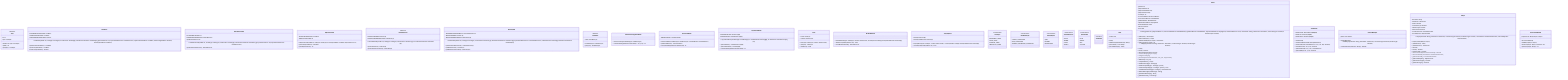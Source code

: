 classDiagram
    %% --------------------------------
    %% Cards
    %% --------------------------------
    class Card {
        <<abstract>>
        - id: int
        - type: CardType
        + Card (id: int, type: CardType)
        + getId() int
        + getType() CardType
    }
    class GoldCard {
        - PLACEMENTCONDITION: Condition
        - SCORINGCONDITION: Condition
        - HASSCORINGCONDITION: boolean
        + GoldCard(cardID: int, cardType: CardType,\n frontCorners: boolean[4], \nfrontCornersContent: GameItem[4], placementScore: int, \npermanentResource: GameResource, \nplacementCondition: Condition, hasScoringCondition: boolean, \nscoringCondition: Condition)
        + getPlacementCondition() Condition
        + getScoringCondition() Condition
        + hasScoringCondition() boolean
    }
    class NonStarterCard {
        - PLACEMENTSCORE: int
        - PERMANENTRESOURCE: GameResource
        + NonStarterCard(cardID: int, \ncardType: CardType, frontCorners: boolean [4],\n frontCornersContent: GameItem [4],\n placementScore: int,\n permanentResource: GameResource)
        + getPlacementScore int
        + getPermanentResource() GameResource
    }
    class ObjectiveCard {
        - SCORINGCONDITION: Condition
        - OBJECTIVESCORE: int
        + ObjectiveCard(cardID int, cardType: CardType,\n scoringCondition: Condition, objectiveScore: int)
        + getScoringCondition() Condition
        + getObjectiveScore() int
    }
    class PlaceableCard {
        <<abstract>>
        - FRONTCORNERS: boolean [4]
        - FRONTCORNERSCONTENT: GameItem [4]
        + PlaceableCard (cardID: int, cardType: CardType,\n frontCorners: boolean [4], \n frontCornersContent: GameItem [4])
        + getFrontCorners() boolean [4]
        + getFrontCornersContent() GameItem[4]
    }
    class StarterCard {
        - PERMANENTRESOURCES: List~GameResource~
        - BACKCORNERS: boolean [4]
        - BACKCORNERSCONTENT: GameItem [4]
        + StarterCard(cardID: int, cardType: CardType, \n frontCorners: boolean [4], \nfrontCornersContent: GameItem [4],\n permanentResources: List~GameResource~, \nbackCorners: boolean[4], \nbackCornersContent: GameItem[4])
        + getPermanentResources() GameResource[3]
        + getBackCorners() boolean [4]
        + getBackCornersContent() GameItem [4]
    }
%%  Card <|-- ObjectiveCard
%%  Card <|-- PlaceableCard
%%  PlaceableCard <|-- StarterCard
%%  PlaceableCard <|-- NonStarterCard
%%   NonStarterCard <|-- GoldCard

    %% --------------------------------
    %% Conditions
    %% --------------------------------
    class Condition {
        <<abstract>>
        - TYPE: ConditionType
        + Condition(type: ConditionType)
        + getType() ConditionType
    }
    class CornerCoverageCondition {
        + CornerCoverageCondition(type: ConditionType)
        + numTimesMet(gameField: GameField, x: int, y: int) int
    }
    class ItemsCondition {
        - NEEDEDITEMS: List~GameItem~
        + ItemsCondition(conditionType: ConditionType, \n neededItems: List~GameItem~)
        + getNeededItems() List~GameItem~
        + numTimesMet(gameField: GameField) int
    }
    class LayoutCondition {
        - CARDSPOSITION: boolean [3][3]
        - CARDSCOLOR: GameResource[3][3]
        + LayoutCondition(conditionType: ConditionType, \n cardsPosition: boolean[3][3], \n cardsColor: GameResource[3][3])
        + getCardsColor() GameResource[3][3]
        + getCardsPosition() boolean[3][3]
        + numTimesMet(gameField: GameField) int
    }
%% LayoutCondition --> GameResource
%%   ItemsCondition --> GameItem
%%  Condition <|-- LayoutCondition
%%  Condition <|-- ItemsCondition
%%  Condition <|-- CornerCoverageCondition

    %% --------------------------------
    %% Decks
    %% --------------------------------
    class Deck{
        ~ TYPE: CardType
        ~ content: Stack~Card~
        + Deck(type: CardType, content: Stack~Card~)
        + getType() CardType
        + drawCard() Card
    }
    class DrawableDeck{
        + DrawableDeck(type: CardType, content: Stack~Card~, \n faceUpCard: Card[2], faceUpCardsPresent: boolean[2])
        + drawFaceUpCard(cardPos: int) Card
        + revealBackDeckCard() GameResource
    }
    class PlayingDeck{
        ~ faceUpCard: Card[2]
        ~ faceUpCardsPresent: boolean[2]
        + PlayingDeck(type: CardType, content: Stack~Card~, \n faceUpCards: Card[2], faceUpCardsPresent: boolean[2])
        + revealFaceUpCard(cardPos: int) Card
    }
%%  Deck <|-- PlayingDeck
%%  PlayingDeck <|-- DrawableDeck
%%  Deck --> Card

    %% --------------------------------
    %% Enumerations
    %% --------------------------------
    class CardType {
        <<enumeration>>
        RESOURCE_CARD
        GOLD_CARD
        STARTER_CARD
        OBJECTIVE_CARD
    }
    class ConditionType {
        <<enumeration>>
        LAYOUT_CONDITION
        ITEM_CONDITION
        CORNER_COVERAGE_CONDITION
    }
    class GameObject {
        <<enumeration>>
        QUILL
        INKWELL
        MANUSCRIPT
    }
    class GameResource {
        <<enumeration>>
        PLANT
        ANIMAL
        FUNGI
        INSECT
    }
    class TokenColor {
        <<enumeration>>
        BLUE
        GREEN
        RED
        YELLOW
    }
    class GameItem {
        <<interface>>
    }
%% GameItem <|.. GameResource
%%  GameItem <|.. GameObject

    class Chat {
        - content: List<String>
        + Chat()
        + addMessage(newMessage: String)
        + getContent() List~String~
        + getLastMessage() String
    }

    class Game {
        - gameId: int;
        - playersNumber: int
        - playersGameField: Map<Player, GameField>
        - playersPosition: Map<Integer, Player>
        - currPlayer: int
        - scoreTrackBoard: ScoreTrackBoard
        - resourceCardsDeck: DrawableDeck
        - goldCardsDeck: DrawableDeck
        - objectiveCardsDeck: PlayingDeck
        - starterCardsDeck: Deck
        - lastTurn: boolean
        - chat: Chat
        + Game(gameId: int, playersNumber: int, resourceCardsDeck: DrawableDeck,\n goldCardsDeck: DrawableDeck, objectiveCardsDeck: PlayingDeck, starterCardsDeck : Deck, \nnickname: String, tokenColor: TokenColor, connectionType: boolean,\n interfaceType :boolean)
        + getPlayers() Set~Player~
        + getCurrentPlayer() Player
        + getGameField(player: Player) GameField
        + getScore(player: Player) int
        + addplayer(nickname: String, tokenColor: TokenColor, connectionType: boolean, interfaceType boolean)
        + setup()
        + isFull() boolean
        + disconnectPlayer(player: Player)
        + reconnectPlayer(player: Player)
        + changeCurrPlayer()
        + placeCard(card: PlaceableCard, x:int, y:int, way:boolean)
        + addPoints(x: int, y:int)
        + computeWinner() Player
        + drawDeckCard(type: CardType)
        + drawFaceUpCard(type : CardType, pos:int)
        + revealFaceUpCard(type : CardType, pos:int) Card
        + revealBackDeckCard(type: CardType) GameResource
        + addChatMessage(newMessage : String)
        + getLastChatMessage() String
        + getChatContent() List~String~
    }

    %%  Game --> DrawableDeck
%%  Game --> Deck
%%  Game --> PlayingDeck
%%  Game --> ScoreTrackBoard
%%  Game --> Player
%%  Game --> Chat
%%  Game --> GameField

    class GameField {
        - cardsContent: PlaceableCard[80][80]
        - cardsFace: boolean [80][80]
        - cardsPosition: boolean [80][80]
        + GameField()
        + GameField(GameField existingGameField)
        + placeCard(card: PlaceableCard, x: int, y: int, way: boolean)
        + isCardPresent(x: int, y: int) boolean
        + getPlacedCard(x: int, y: int) PlaceableCard
        + getCardWay(x: int, y: int) boolean
    }
    %%GameField --> PlaceableCard
    class GamesManager {
        - games: List~Game~
        + GamesManager()
        + addPlayer(nickname: String, tokenColor: TokenColor, connectionType: boolean,interfaceType: boolean)
        + checkNickname(nickname: String) boolean
    }
%%GamesManager --> Game
    class Player {
        - nickname: String
        - tokenColor: TokenColor
        - isFirst: boolean
        - connectionType: boolean
        - interfaceType: boolean
        - isConnected: boolean
        - currentHand: List ~NonStarterCard~
        - secretObjectve: ObjectiveCard
        + Player(nickname: String, tokenColor: TokenColor, connectionType: boolean,\n interfaceType: boolean, currentHand: List~NonStarterCard~, \nsecretObjective: ObjectiveCard)
        + Player(existingPlayer: Player)
        + getNickname() String
        + getTokenColor() TokenColor
        + setFirst()
        + isFirst() boolean
        + isConnected() boolean
        + setIsConnected(isConnected: boolean) boolean
        + setCurrentHand(currentHand: List~NonStarterCard~)
        + getCurrentHand() List~NonStarterCard~
        + getSecretObjetive() ObjectiveCard
        + getConnectionType() boolean
        + getInterfaceType() boolean
        }
%%Player --> NonStarterCard
%%   Player --> TokenColor
%%  Player --> ObjectiveCard
    class ScoreTrackBoard {
        - playersScore: Map~Player, Integer~
        + ScoreTrackBoard()
        + addPlayer(player: Player)
        + setScore(player: Player, newScore: int)
        + getScore(player: Player) int
    }
%%   ScoreTrackBoard --> Player